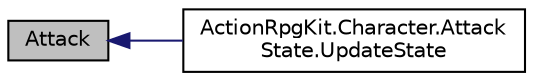 digraph "Attack"
{
 // INTERACTIVE_SVG=YES
  edge [fontname="Helvetica",fontsize="10",labelfontname="Helvetica",labelfontsize="10"];
  node [fontname="Helvetica",fontsize="10",shape=record];
  rankdir="LR";
  Node1 [label="Attack",height=0.2,width=0.4,color="black", fillcolor="grey75", style="filled", fontcolor="black"];
  Node1 -> Node2 [dir="back",color="midnightblue",fontsize="10",style="solid",fontname="Helvetica"];
  Node2 [label="ActionRpgKit.Character.Attack\lState.UpdateState",height=0.2,width=0.4,color="black", fillcolor="white", style="filled",URL="$d4/d2e/class_action_rpg_kit_1_1_character_1_1_attack_state.xhtml#a43375ef23c333f5029d57863cf436257",tooltip="Called to perform the interal calculation of the IState."];
}
